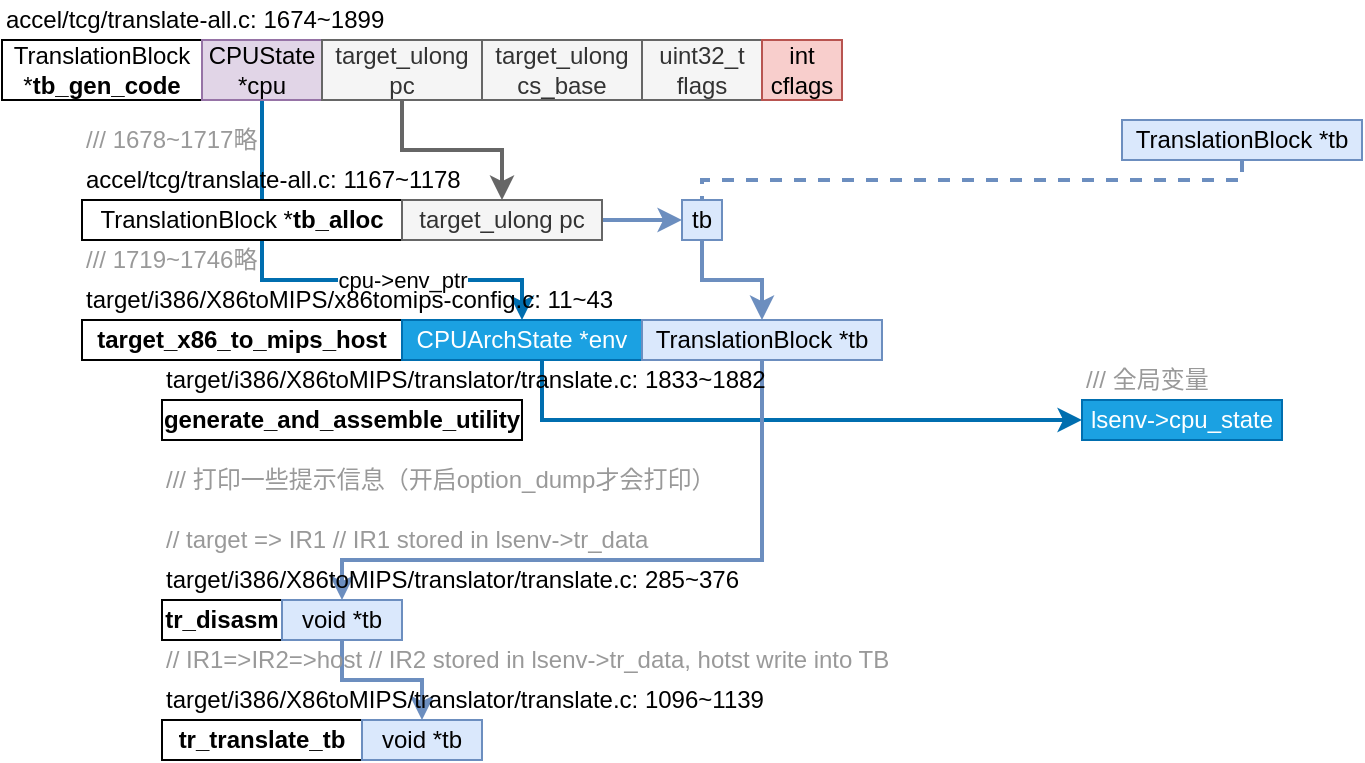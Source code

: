 <mxfile version="11.3.0" type="device" pages="1"><diagram id="MLWMpyCojOahII7VsrYe" name="Page-1"><mxGraphModel dx="653" dy="403" grid="1" gridSize="10" guides="1" tooltips="1" connect="1" arrows="1" fold="1" page="1" pageScale="1" pageWidth="827" pageHeight="1169" math="0" shadow="0"><root><mxCell id="0"/><mxCell id="1" parent="0"/><mxCell id="rsd75Bl26VOF1HA5OtjK-1" value="TranslationBlock *&lt;b&gt;tb_gen_code&lt;/b&gt;" style="rounded=0;whiteSpace=wrap;html=1;" parent="1" vertex="1"><mxGeometry x="80" y="80" width="100" height="30" as="geometry"/></mxCell><mxCell id="rsd75Bl26VOF1HA5OtjK-33" value="cpu-&amp;gt;env_ptr" style="edgeStyle=orthogonalEdgeStyle;rounded=0;orthogonalLoop=1;jettySize=auto;html=1;endArrow=classic;endFill=1;strokeWidth=2;fillColor=#1ba1e2;strokeColor=#006EAF;" parent="1" source="rsd75Bl26VOF1HA5OtjK-2" target="rsd75Bl26VOF1HA5OtjK-19" edge="1"><mxGeometry x="0.333" relative="1" as="geometry"><Array as="points"><mxPoint x="210" y="200"/><mxPoint x="340" y="200"/></Array><mxPoint as="offset"/></mxGeometry></mxCell><mxCell id="rsd75Bl26VOF1HA5OtjK-2" value="CPUState *cpu" style="rounded=0;whiteSpace=wrap;html=1;fillColor=#e1d5e7;strokeColor=#9673a6;" parent="1" vertex="1"><mxGeometry x="180" y="80" width="60" height="30" as="geometry"/></mxCell><mxCell id="rsd75Bl26VOF1HA5OtjK-13" style="edgeStyle=orthogonalEdgeStyle;rounded=0;orthogonalLoop=1;jettySize=auto;html=1;strokeWidth=2;fillColor=#f5f5f5;strokeColor=#666666;" parent="1" source="rsd75Bl26VOF1HA5OtjK-3" target="rsd75Bl26VOF1HA5OtjK-12" edge="1"><mxGeometry relative="1" as="geometry"/></mxCell><mxCell id="rsd75Bl26VOF1HA5OtjK-3" value="target_ulong pc" style="rounded=0;whiteSpace=wrap;html=1;fillColor=#f5f5f5;strokeColor=#666666;fontColor=#333333;" parent="1" vertex="1"><mxGeometry x="240" y="80" width="80" height="30" as="geometry"/></mxCell><mxCell id="rsd75Bl26VOF1HA5OtjK-4" value="target_ulong cs_base" style="rounded=0;whiteSpace=wrap;html=1;fillColor=#f5f5f5;strokeColor=#666666;fontColor=#333333;" parent="1" vertex="1"><mxGeometry x="320" y="80" width="80" height="30" as="geometry"/></mxCell><mxCell id="rsd75Bl26VOF1HA5OtjK-5" value="uint32_t flags" style="rounded=0;whiteSpace=wrap;html=1;fillColor=#f5f5f5;strokeColor=#666666;fontColor=#333333;" parent="1" vertex="1"><mxGeometry x="400" y="80" width="60" height="30" as="geometry"/></mxCell><mxCell id="rsd75Bl26VOF1HA5OtjK-6" value="int cflags" style="rounded=0;whiteSpace=wrap;html=1;fillColor=#f8cecc;strokeColor=#b85450;" parent="1" vertex="1"><mxGeometry x="460" y="80" width="40" height="30" as="geometry"/></mxCell><mxCell id="rsd75Bl26VOF1HA5OtjK-7" value="accel/tcg/translate-all.c: 1674~1899" style="text;html=1;resizable=0;points=[];autosize=1;align=left;verticalAlign=top;spacingTop=-4;" parent="1" vertex="1"><mxGeometry x="80" y="60" width="200" height="20" as="geometry"/></mxCell><mxCell id="rsd75Bl26VOF1HA5OtjK-15" style="edgeStyle=orthogonalEdgeStyle;rounded=0;orthogonalLoop=1;jettySize=auto;html=1;strokeWidth=2;dashed=1;endArrow=none;endFill=0;fillColor=#dae8fc;strokeColor=#6c8ebf;" parent="1" source="rsd75Bl26VOF1HA5OtjK-8" target="rsd75Bl26VOF1HA5OtjK-14" edge="1"><mxGeometry relative="1" as="geometry"><Array as="points"><mxPoint x="700" y="150"/><mxPoint x="430" y="150"/></Array></mxGeometry></mxCell><mxCell id="rsd75Bl26VOF1HA5OtjK-8" value="TranslationBlock *tb" style="rounded=0;whiteSpace=wrap;html=1;fillColor=#dae8fc;strokeColor=#6c8ebf;" parent="1" vertex="1"><mxGeometry x="640" y="120" width="120" height="20" as="geometry"/></mxCell><mxCell id="rsd75Bl26VOF1HA5OtjK-9" value="&lt;font color=&quot;#999999&quot;&gt;/// 1678~1717略&lt;/font&gt;" style="text;html=1;resizable=0;points=[];autosize=1;align=left;verticalAlign=top;spacingTop=-4;" parent="1" vertex="1"><mxGeometry x="120" y="120" width="100" height="20" as="geometry"/></mxCell><mxCell id="rsd75Bl26VOF1HA5OtjK-10" value="TranslationBlock *&lt;b&gt;tb_alloc&lt;/b&gt;" style="rounded=0;whiteSpace=wrap;html=1;" parent="1" vertex="1"><mxGeometry x="120" y="160" width="160" height="20" as="geometry"/></mxCell><mxCell id="rsd75Bl26VOF1HA5OtjK-11" value="accel/tcg/translate-all.c: 1167~1178" style="text;html=1;resizable=0;points=[];autosize=1;align=left;verticalAlign=top;spacingTop=-4;" parent="1" vertex="1"><mxGeometry x="120" y="140" width="200" height="20" as="geometry"/></mxCell><mxCell id="rsd75Bl26VOF1HA5OtjK-16" style="edgeStyle=orthogonalEdgeStyle;rounded=0;orthogonalLoop=1;jettySize=auto;html=1;endArrow=classic;endFill=1;strokeWidth=2;fillColor=#dae8fc;strokeColor=#6c8ebf;" parent="1" source="rsd75Bl26VOF1HA5OtjK-12" target="rsd75Bl26VOF1HA5OtjK-14" edge="1"><mxGeometry relative="1" as="geometry"/></mxCell><mxCell id="rsd75Bl26VOF1HA5OtjK-12" value="target_ulong pc" style="rounded=0;whiteSpace=wrap;html=1;fillColor=#f5f5f5;strokeColor=#666666;fontColor=#333333;" parent="1" vertex="1"><mxGeometry x="280" y="160" width="100" height="20" as="geometry"/></mxCell><mxCell id="rsd75Bl26VOF1HA5OtjK-34" style="edgeStyle=orthogonalEdgeStyle;rounded=0;orthogonalLoop=1;jettySize=auto;html=1;endArrow=classic;endFill=1;strokeWidth=2;fillColor=#dae8fc;strokeColor=#6c8ebf;" parent="1" source="rsd75Bl26VOF1HA5OtjK-14" target="rsd75Bl26VOF1HA5OtjK-20" edge="1"><mxGeometry relative="1" as="geometry"/></mxCell><mxCell id="rsd75Bl26VOF1HA5OtjK-14" value="tb" style="rounded=0;whiteSpace=wrap;html=1;fillColor=#dae8fc;strokeColor=#6c8ebf;" parent="1" vertex="1"><mxGeometry x="420" y="160" width="20" height="20" as="geometry"/></mxCell><mxCell id="rsd75Bl26VOF1HA5OtjK-17" value="&lt;font color=&quot;#999999&quot;&gt;/// 1719~1746略&lt;/font&gt;" style="text;html=1;resizable=0;points=[];autosize=1;align=left;verticalAlign=top;spacingTop=-4;" parent="1" vertex="1"><mxGeometry x="120" y="180" width="100" height="20" as="geometry"/></mxCell><mxCell id="rsd75Bl26VOF1HA5OtjK-18" value="&lt;b&gt;target_x86_to_mips_host&lt;/b&gt;" style="rounded=0;whiteSpace=wrap;html=1;" parent="1" vertex="1"><mxGeometry x="120" y="220" width="160" height="20" as="geometry"/></mxCell><mxCell id="CtM5custlXJ0Fk-0qfSz-16" style="edgeStyle=orthogonalEdgeStyle;rounded=0;orthogonalLoop=1;jettySize=auto;html=1;strokeWidth=2;fillColor=#1ba1e2;strokeColor=#006EAF;" edge="1" parent="1" source="rsd75Bl26VOF1HA5OtjK-19" target="CtM5custlXJ0Fk-0qfSz-15"><mxGeometry relative="1" as="geometry"><Array as="points"><mxPoint x="350" y="270"/></Array></mxGeometry></mxCell><mxCell id="rsd75Bl26VOF1HA5OtjK-19" value="CPUArchState *env" style="rounded=0;whiteSpace=wrap;html=1;fillColor=#1ba1e2;strokeColor=#006EAF;fontColor=#ffffff;" parent="1" vertex="1"><mxGeometry x="280" y="220" width="120" height="20" as="geometry"/></mxCell><mxCell id="CtM5custlXJ0Fk-0qfSz-7" style="edgeStyle=orthogonalEdgeStyle;rounded=0;orthogonalLoop=1;jettySize=auto;html=1;strokeWidth=2;fillColor=#dae8fc;strokeColor=#6c8ebf;" edge="1" parent="1" source="rsd75Bl26VOF1HA5OtjK-20" target="CtM5custlXJ0Fk-0qfSz-6"><mxGeometry relative="1" as="geometry"><Array as="points"><mxPoint x="460" y="340"/><mxPoint x="250" y="340"/></Array></mxGeometry></mxCell><mxCell id="rsd75Bl26VOF1HA5OtjK-20" value="TranslationBlock *tb" style="rounded=0;whiteSpace=wrap;html=1;fillColor=#dae8fc;strokeColor=#6c8ebf;" parent="1" vertex="1"><mxGeometry x="400" y="220" width="120" height="20" as="geometry"/></mxCell><mxCell id="rsd75Bl26VOF1HA5OtjK-22" value="target/i386/X86toMIPS/x86tomips-config.c: 11~43" style="text;html=1;resizable=0;points=[];autosize=1;align=left;verticalAlign=top;spacingTop=-4;" parent="1" vertex="1"><mxGeometry x="120" y="200" width="280" height="20" as="geometry"/></mxCell><mxCell id="CtM5custlXJ0Fk-0qfSz-1" value="&lt;b&gt;generate_and_assemble_utility&lt;/b&gt;" style="rounded=0;whiteSpace=wrap;html=1;" vertex="1" parent="1"><mxGeometry x="160" y="260" width="180" height="20" as="geometry"/></mxCell><mxCell id="CtM5custlXJ0Fk-0qfSz-2" value="target/i386/X86toMIPS/translator/translate.c: 1833~1882" style="text;html=1;resizable=0;points=[];autosize=1;align=left;verticalAlign=top;spacingTop=-4;" vertex="1" parent="1"><mxGeometry x="160" y="240" width="320" height="20" as="geometry"/></mxCell><mxCell id="CtM5custlXJ0Fk-0qfSz-3" value="&lt;font color=&quot;#999999&quot;&gt;/// 打印一些提示信息（开启option_dump才会打印）&lt;/font&gt;" style="text;html=1;resizable=0;points=[];autosize=1;align=left;verticalAlign=top;spacingTop=-4;" vertex="1" parent="1"><mxGeometry x="160" y="290" width="290" height="20" as="geometry"/></mxCell><mxCell id="CtM5custlXJ0Fk-0qfSz-4" value="&lt;b&gt;tr_disasm&lt;/b&gt;" style="rounded=0;whiteSpace=wrap;html=1;" vertex="1" parent="1"><mxGeometry x="160" y="360" width="60" height="20" as="geometry"/></mxCell><mxCell id="CtM5custlXJ0Fk-0qfSz-5" value="&lt;font color=&quot;#999999&quot;&gt;// target =&amp;gt; IR1 // IR1 stored in lsenv-&amp;gt;tr_data&lt;/font&gt;" style="text;html=1;resizable=0;points=[];autosize=1;align=left;verticalAlign=top;spacingTop=-4;" vertex="1" parent="1"><mxGeometry x="160" y="320" width="260" height="20" as="geometry"/></mxCell><mxCell id="CtM5custlXJ0Fk-0qfSz-14" style="edgeStyle=orthogonalEdgeStyle;rounded=0;orthogonalLoop=1;jettySize=auto;html=1;strokeWidth=2;fillColor=#dae8fc;strokeColor=#6c8ebf;" edge="1" parent="1" source="CtM5custlXJ0Fk-0qfSz-6" target="CtM5custlXJ0Fk-0qfSz-10"><mxGeometry relative="1" as="geometry"/></mxCell><mxCell id="CtM5custlXJ0Fk-0qfSz-6" value="void *tb" style="rounded=0;whiteSpace=wrap;html=1;fillColor=#dae8fc;strokeColor=#6c8ebf;" vertex="1" parent="1"><mxGeometry x="220" y="360" width="60" height="20" as="geometry"/></mxCell><mxCell id="CtM5custlXJ0Fk-0qfSz-8" value="&lt;b&gt;tr_translate_tb&lt;/b&gt;" style="rounded=0;whiteSpace=wrap;html=1;" vertex="1" parent="1"><mxGeometry x="160" y="420" width="100" height="20" as="geometry"/></mxCell><mxCell id="CtM5custlXJ0Fk-0qfSz-9" value="target/i386/X86toMIPS/translator/translate.c: 285~376" style="text;html=1;resizable=0;points=[];autosize=1;align=left;verticalAlign=top;spacingTop=-4;" vertex="1" parent="1"><mxGeometry x="160" y="340" width="300" height="20" as="geometry"/></mxCell><mxCell id="CtM5custlXJ0Fk-0qfSz-10" value="void *tb" style="rounded=0;whiteSpace=wrap;html=1;fillColor=#dae8fc;strokeColor=#6c8ebf;" vertex="1" parent="1"><mxGeometry x="260" y="420" width="60" height="20" as="geometry"/></mxCell><mxCell id="CtM5custlXJ0Fk-0qfSz-12" value="&lt;font color=&quot;#999999&quot;&gt;// IR1=&amp;gt;IR2=&amp;gt;host // IR2 stored in lsenv-&amp;gt;tr_data, hotst write into TB&lt;/font&gt;" style="text;html=1;resizable=0;points=[];autosize=1;align=left;verticalAlign=top;spacingTop=-4;" vertex="1" parent="1"><mxGeometry x="160" y="380" width="380" height="20" as="geometry"/></mxCell><mxCell id="CtM5custlXJ0Fk-0qfSz-13" value="target/i386/X86toMIPS/translator/translate.c: 1096~1139" style="text;html=1;resizable=0;points=[];autosize=1;align=left;verticalAlign=top;spacingTop=-4;" vertex="1" parent="1"><mxGeometry x="160" y="400" width="310" height="20" as="geometry"/></mxCell><mxCell id="CtM5custlXJ0Fk-0qfSz-15" value="lsenv-&amp;gt;cpu_state" style="rounded=0;whiteSpace=wrap;html=1;fillColor=#1ba1e2;strokeColor=#006EAF;fontColor=#ffffff;" vertex="1" parent="1"><mxGeometry x="620" y="260" width="100" height="20" as="geometry"/></mxCell><mxCell id="CtM5custlXJ0Fk-0qfSz-17" value="&lt;font color=&quot;#999999&quot;&gt;/// 全局变量&lt;/font&gt;" style="text;html=1;resizable=0;points=[];autosize=1;align=left;verticalAlign=top;spacingTop=-4;" vertex="1" parent="1"><mxGeometry x="620" y="240" width="80" height="20" as="geometry"/></mxCell></root></mxGraphModel></diagram></mxfile>